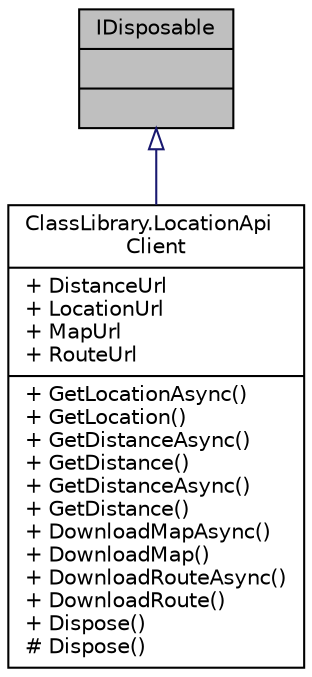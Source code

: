 digraph "IDisposable"
{
 // INTERACTIVE_SVG=YES
 // LATEX_PDF_SIZE
  edge [fontname="Helvetica",fontsize="10",labelfontname="Helvetica",labelfontsize="10"];
  node [fontname="Helvetica",fontsize="10",shape=record];
  Node1 [label="{IDisposable\n||}",height=0.2,width=0.4,color="black", fillcolor="grey75", style="filled", fontcolor="black",tooltip=" "];
  Node1 -> Node2 [dir="back",color="midnightblue",fontsize="10",style="solid",arrowtail="onormal",fontname="Helvetica"];
  Node2 [label="{ClassLibrary.LocationApi\lClient\n|+ DistanceUrl\l+ LocationUrl\l+ MapUrl\l+ RouteUrl\l|+ GetLocationAsync()\l+ GetLocation()\l+ GetDistanceAsync()\l+ GetDistance()\l+ GetDistanceAsync()\l+ GetDistance()\l+ DownloadMapAsync()\l+ DownloadMap()\l+ DownloadRouteAsync()\l+ DownloadRoute()\l+ Dispose()\l# Dispose()\l}",height=0.2,width=0.4,color="black", fillcolor="white", style="filled",URL="$classClassLibrary_1_1LocationApiClient.html",tooltip="Un cliente de la API de localización."];
}
